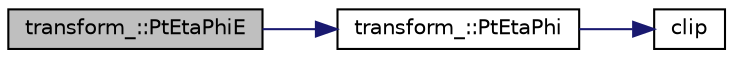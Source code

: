 digraph "transform_::PtEtaPhiE"
{
 // INTERACTIVE_SVG=YES
 // LATEX_PDF_SIZE
  edge [fontname="Helvetica",fontsize="10",labelfontname="Helvetica",labelfontsize="10"];
  node [fontname="Helvetica",fontsize="10",shape=record];
  rankdir="LR";
  Node1 [label="transform_::PtEtaPhiE",height=0.2,width=0.4,color="black", fillcolor="grey75", style="filled", fontcolor="black",tooltip="Computes the transverse momentum (Pt), pseudorapidity (Eta), azimuthal angle (Phi),..."];
  Node1 -> Node2 [color="midnightblue",fontsize="10",style="solid",fontname="Helvetica"];
  Node2 [label="transform_::PtEtaPhi",height=0.2,width=0.4,color="black", fillcolor="white", style="filled",URL="$namespacetransform__.html#adf008ef1e94217cd7a7dae8c53a127a6",tooltip="Computes the transverse momentum (Pt), pseudorapidity (Eta), and azimuthal angle (Phi) from a momentu..."];
  Node2 -> Node3 [color="midnightblue",fontsize="10",style="solid",fontname="Helvetica"];
  Node3 [label="clip",height=0.2,width=0.4,color="black", fillcolor="white", style="filled",URL="$utils_8h.html#aaec9ca2d20716add3c686abd989934d0",tooltip=" "];
}
